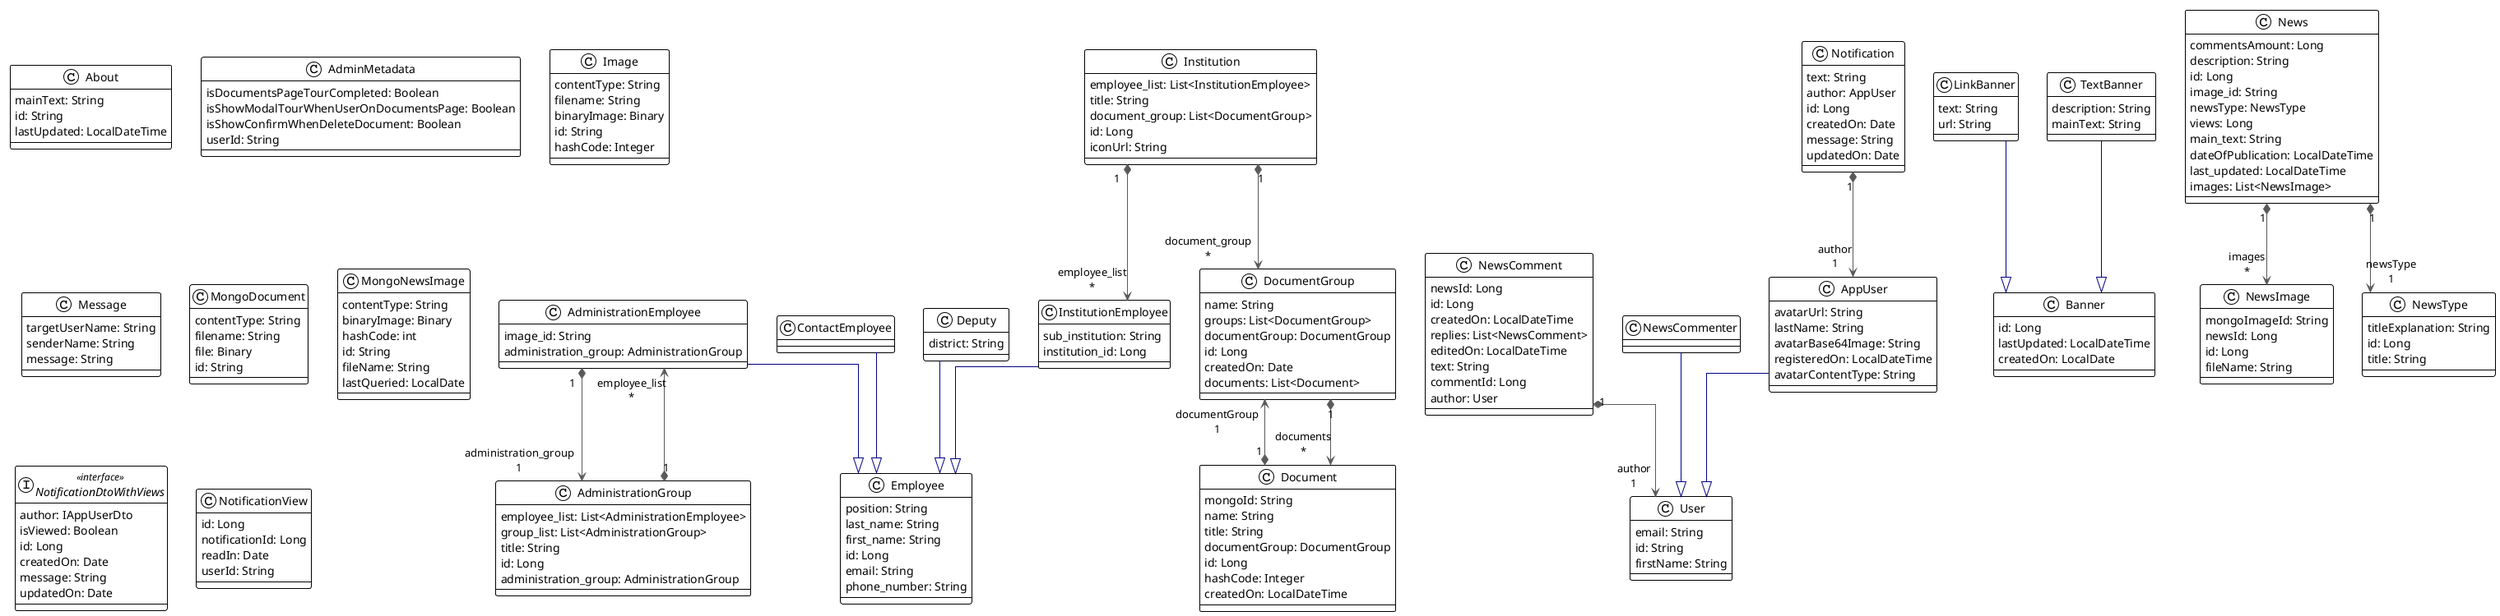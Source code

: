 @startuml

!theme plain
top to bottom direction
skinparam linetype ortho

class About {
   mainText: String
   id: String
   lastUpdated: LocalDateTime
}
class AdminMetadata {
   isDocumentsPageTourCompleted: Boolean
   isShowModalTourWhenUserOnDocumentsPage: Boolean
   isShowConfirmWhenDeleteDocument: Boolean
   userId: String
}
class AdministrationEmployee {
   image_id: String
   administration_group: AdministrationGroup
}
class AdministrationGroup {
   employee_list: List<AdministrationEmployee>
   group_list: List<AdministrationGroup>
   title: String
   id: Long
   administration_group: AdministrationGroup
}
class AppUser {
   avatarUrl: String
   lastName: String
   avatarBase64Image: String
   registeredOn: LocalDateTime
   avatarContentType: String
}
class Banner {
   id: Long
   lastUpdated: LocalDateTime
   createdOn: LocalDate
}
class ContactEmployee
class Deputy {
   district: String
}
class Document {
   mongoId: String
   name: String
   title: String
   documentGroup: DocumentGroup
   id: Long
   hashCode: Integer
   createdOn: LocalDateTime
}
class DocumentGroup {
   name: String
   groups: List<DocumentGroup>
   documentGroup: DocumentGroup
   id: Long
   createdOn: Date
   documents: List<Document>
}
class Employee {
   position: String
   last_name: String
   first_name: String
   id: Long
   email: String
   phone_number: String
}
class Image {
   contentType: String
   filename: String
   binaryImage: Binary
   id: String
   hashCode: Integer
}
class Institution {
   employee_list: List<InstitutionEmployee>
   title: String
   document_group: List<DocumentGroup>
   id: Long
   iconUrl: String
}
class InstitutionEmployee {
   sub_institution: String
   institution_id: Long
}
class LinkBanner {
   text: String
   url: String
}
class Message {
   targetUserName: String
   senderName: String
   message: String
}
class MongoDocument {
   contentType: String
   filename: String
   file: Binary
   id: String
}
class MongoNewsImage {
   contentType: String
   binaryImage: Binary
   hashCode: int
   id: String
   fileName: String
   lastQueried: LocalDate
}
class News {
   commentsAmount: Long
   description: String
   id: Long
   image_id: String
   newsType: NewsType
   views: Long
   main_text: String
   dateOfPublication: LocalDateTime
   last_updated: LocalDateTime
   images: List<NewsImage>
}
class NewsComment {
   newsId: Long
   id: Long
   createdOn: LocalDateTime
   replies: List<NewsComment>
   editedOn: LocalDateTime
   text: String
   commentId: Long
   author: User
}
class NewsCommenter
class NewsImage {
   mongoImageId: String
   newsId: Long
   id: Long
   fileName: String
}
class NewsType {
   titleExplanation: String
   id: Long
   title: String
}
class Notification {
   text: String
   author: AppUser
   id: Long
   createdOn: Date
   message: String
   updatedOn: Date
}
interface NotificationDtoWithViews << interface >> {
   author: IAppUserDto
   isViewed: Boolean
   id: Long
   createdOn: Date
   message: String
   updatedOn: Date
}
class NotificationView {
   id: Long
   notificationId: Long
   readIn: Date
   userId: String
}
class TextBanner {
   description: String
   mainText: String
}
class User {
   email: String
   id: String
   firstName: String
}

AdministrationEmployee   "1" *-[#595959,plain]-> "administration_group\n1" AdministrationGroup      
AdministrationEmployee    -[#000082,plain]-^  Employee                 
AdministrationGroup      "1" *-[#595959,plain]-> "employee_list\n*" AdministrationEmployee   
AppUser                   -[#000082,plain]-^  User                     
ContactEmployee           -[#000082,plain]-^  Employee                 
Deputy                    -[#000082,plain]-^  Employee                 
Document                 "1" *-[#595959,plain]-> "documentGroup\n1" DocumentGroup            
DocumentGroup            "1" *-[#595959,plain]-> "documents\n*" Document                 
Institution              "1" *-[#595959,plain]-> "document_group\n*" DocumentGroup            
Institution              "1" *-[#595959,plain]-> "employee_list\n*" InstitutionEmployee      
InstitutionEmployee       -[#000082,plain]-^  Employee                 
LinkBanner                -[#000082,plain]-^  Banner                   
News                     "1" *-[#595959,plain]-> "images\n*" NewsImage                
News                     "1" *-[#595959,plain]-> "newsType\n1" NewsType                 
NewsComment              "1" *-[#595959,plain]-> "author\n1" User                     
NewsCommenter             -[#000082,plain]-^  User                     
Notification             "1" *-[#595959,plain]-> "author\n1" AppUser                  
TextBanner                -[#000082,plain]-^  Banner                   
@enduml
